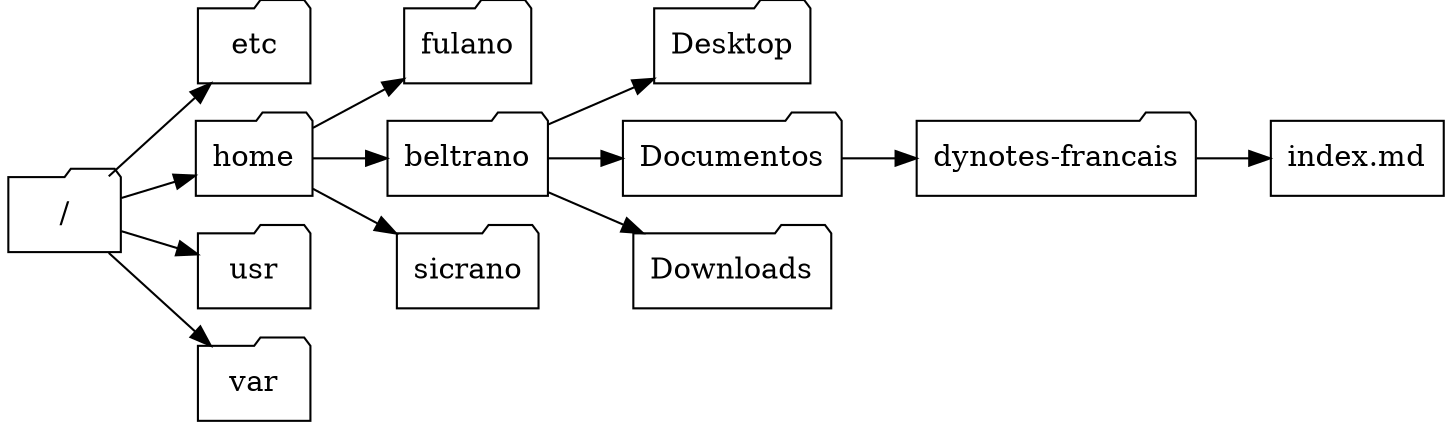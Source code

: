 digraph dirtree {
  node [shape="folder"];
  rankdir = "LR";
  "index.md" [shape="rectangle", label="index.md"];

  "/" -> "etc";
  "/" -> "home";
  "home" -> "fulano";
  "home" -> "beltrano";
  "beltrano" -> "Desktop";
  "beltrano" -> "Documentos" -> "dynotes-francais" ->  "index.md";
  "beltrano" -> "Downloads";
  "home" -> "sicrano";
  "/" -> "usr";
  "/" -> "var";
}